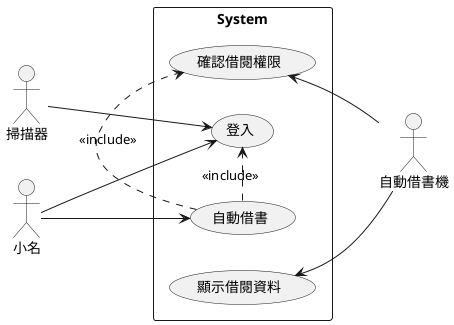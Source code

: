 @startuml a

left to right direction

actor "小名" as User
actor "自動借書機" as Bank
actor "掃描器" as Scanner

rectangle System {
    usecase "登入" as UC1
    usecase "自動借書" as UC2
    usecase "確認借閱權限" as UC3
    usecase "顯示借閱資料" as UC4
}

User --> UC1
User --> UC2
UC2 .> UC3 : <<include>>
UC2 .> UC1 : <<include>>
Scanner --> UC1

UC3 <-- Bank
UC4 <-- Bank


@enduml

